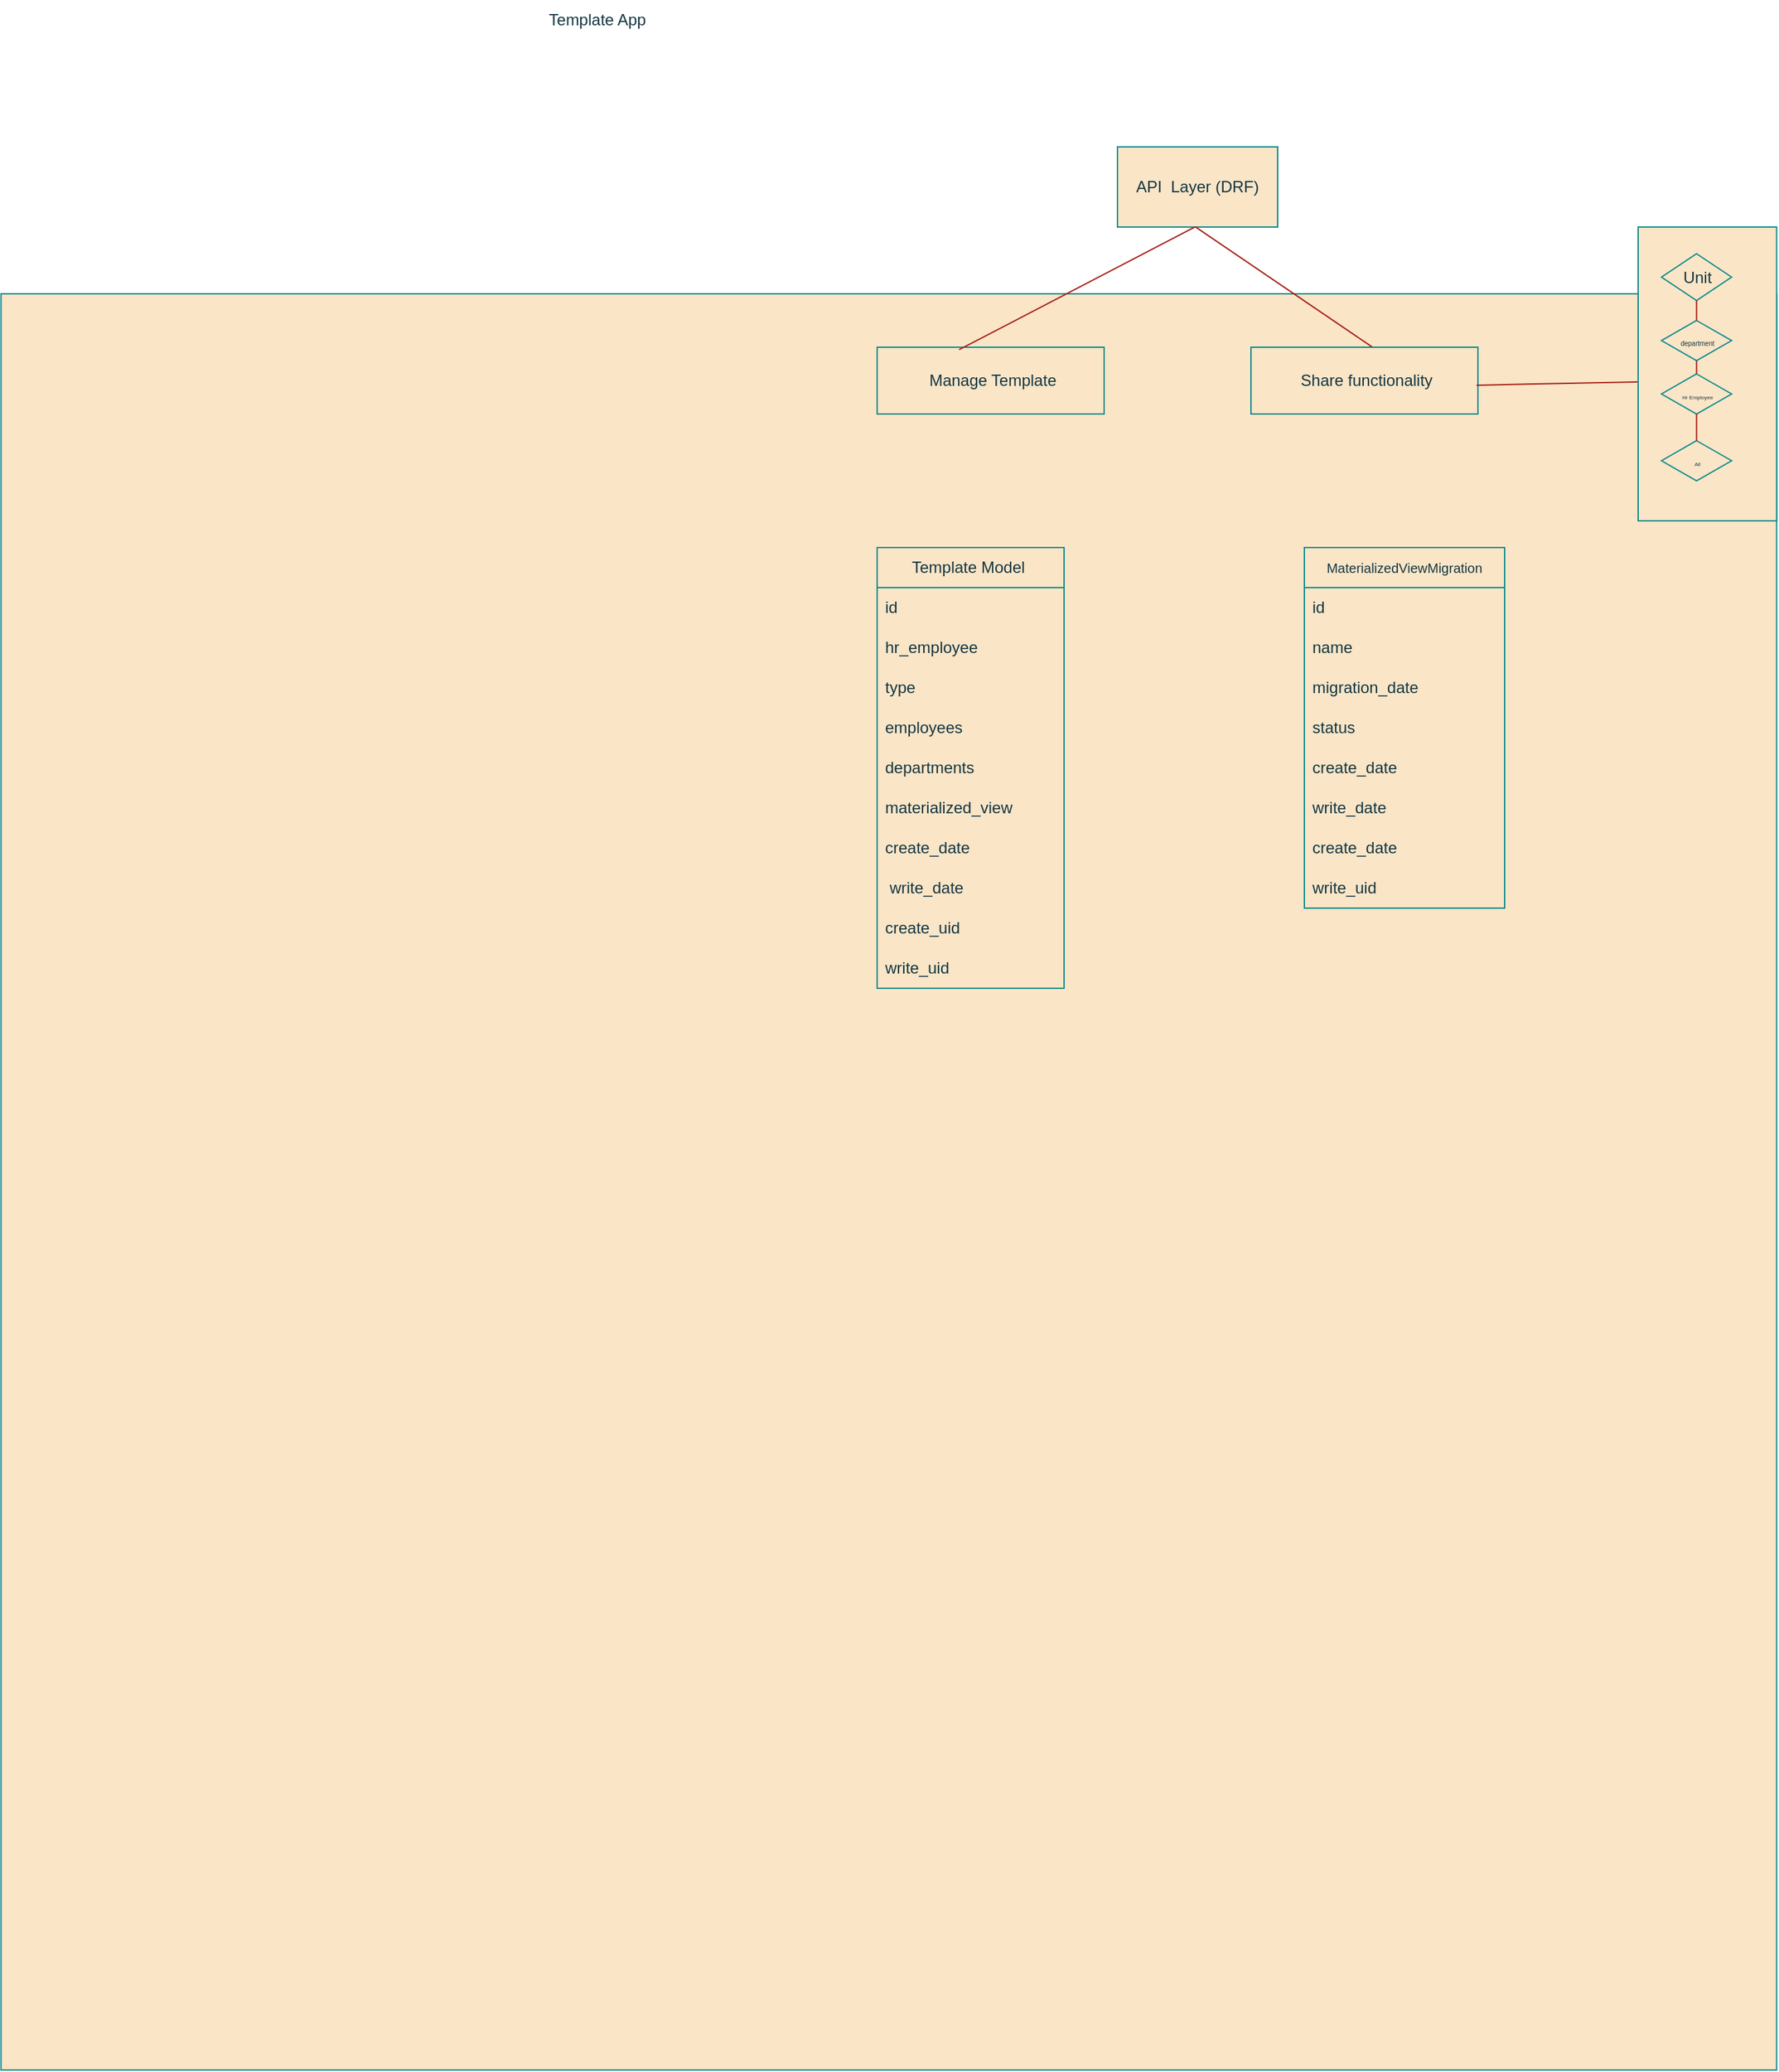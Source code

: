 <mxfile version="26.0.16">
  <diagram name="Page-1" id="007UeYPAoFnlW-ycTlNl">
    <mxGraphModel dx="1749" dy="536" grid="1" gridSize="10" guides="1" tooltips="1" connect="1" arrows="1" fold="1" page="1" pageScale="1" pageWidth="850" pageHeight="1100" math="0" shadow="0">
      <root>
        <mxCell id="0" />
        <mxCell id="1" parent="0" />
        <mxCell id="1X-0YN_z9w1jKtuvNjcq-1" value="" style="whiteSpace=wrap;html=1;aspect=fixed;labelPosition=center;verticalLabelPosition=top;align=center;verticalAlign=bottom;fontFamily=Helvetica;labelBackgroundColor=none;fillColor=#FAE5C7;strokeColor=#0F8B8D;fontColor=#143642;" vertex="1" parent="1">
          <mxGeometry x="-536.25" y="270" width="1330" height="1330" as="geometry" />
        </mxCell>
        <mxCell id="1X-0YN_z9w1jKtuvNjcq-2" value="Template App" style="text;html=1;align=center;verticalAlign=middle;resizable=0;points=[];autosize=1;strokeColor=none;fillColor=none;labelBackgroundColor=none;fontColor=#143642;" vertex="1" parent="1">
          <mxGeometry x="-140" y="50" width="100" height="30" as="geometry" />
        </mxCell>
        <mxCell id="1X-0YN_z9w1jKtuvNjcq-5" value="API&amp;nbsp; Layer (DRF)" style="rounded=0;whiteSpace=wrap;html=1;labelBackgroundColor=none;fillColor=#FAE5C7;strokeColor=#0F8B8D;fontColor=#143642;" vertex="1" parent="1">
          <mxGeometry x="300" y="160" width="120" height="60" as="geometry" />
        </mxCell>
        <mxCell id="1X-0YN_z9w1jKtuvNjcq-6" value="&lt;span data-teams=&quot;true&quot;&gt;&amp;nbsp;Manage Template&lt;/span&gt;" style="rounded=0;whiteSpace=wrap;html=1;labelBackgroundColor=none;fillColor=#FAE5C7;strokeColor=#0F8B8D;fontColor=#143642;" vertex="1" parent="1">
          <mxGeometry x="120" y="310" width="170" height="50" as="geometry" />
        </mxCell>
        <mxCell id="1X-0YN_z9w1jKtuvNjcq-8" value="&lt;span data-teams=&quot;true&quot;&gt;&amp;nbsp;Share functionality&lt;/span&gt;" style="rounded=0;whiteSpace=wrap;html=1;labelBackgroundColor=none;fillColor=#FAE5C7;strokeColor=#0F8B8D;fontColor=#143642;" vertex="1" parent="1">
          <mxGeometry x="400" y="310" width="170" height="50" as="geometry" />
        </mxCell>
        <mxCell id="1X-0YN_z9w1jKtuvNjcq-31" value="" style="endArrow=none;html=1;rounded=0;strokeColor=#A8201A;fontColor=#143642;fillColor=#FAE5C7;exitX=-0.005;exitY=0.527;exitDx=0;exitDy=0;exitPerimeter=0;entryX=0.994;entryY=0.569;entryDx=0;entryDy=0;entryPerimeter=0;" edge="1" parent="1" source="1X-0YN_z9w1jKtuvNjcq-13" target="1X-0YN_z9w1jKtuvNjcq-8">
          <mxGeometry width="50" height="50" relative="1" as="geometry">
            <mxPoint x="520" y="400" as="sourcePoint" />
            <mxPoint x="570" y="350" as="targetPoint" />
          </mxGeometry>
        </mxCell>
        <mxCell id="1X-0YN_z9w1jKtuvNjcq-33" value="" style="endArrow=none;html=1;rounded=0;strokeColor=#A8201A;fontColor=#143642;fillColor=#FAE5C7;exitX=0.483;exitY=1;exitDx=0;exitDy=0;exitPerimeter=0;entryX=0.361;entryY=0.037;entryDx=0;entryDy=0;entryPerimeter=0;" edge="1" parent="1" source="1X-0YN_z9w1jKtuvNjcq-5" target="1X-0YN_z9w1jKtuvNjcq-6">
          <mxGeometry width="50" height="50" relative="1" as="geometry">
            <mxPoint x="380" y="320" as="sourcePoint" />
            <mxPoint x="430" y="270" as="targetPoint" />
          </mxGeometry>
        </mxCell>
        <mxCell id="1X-0YN_z9w1jKtuvNjcq-34" value="" style="endArrow=none;html=1;rounded=0;strokeColor=#A8201A;fontColor=#143642;fillColor=#FAE5C7;exitX=0.484;exitY=0.995;exitDx=0;exitDy=0;exitPerimeter=0;entryX=0.533;entryY=-0.006;entryDx=0;entryDy=0;entryPerimeter=0;" edge="1" parent="1" source="1X-0YN_z9w1jKtuvNjcq-5" target="1X-0YN_z9w1jKtuvNjcq-8">
          <mxGeometry width="50" height="50" relative="1" as="geometry">
            <mxPoint x="365" y="232" as="sourcePoint" />
            <mxPoint x="191" y="322" as="targetPoint" />
          </mxGeometry>
        </mxCell>
        <mxCell id="1X-0YN_z9w1jKtuvNjcq-35" value="" style="group" vertex="1" connectable="0" parent="1">
          <mxGeometry x="690" y="220" width="103.75" height="220" as="geometry" />
        </mxCell>
        <mxCell id="1X-0YN_z9w1jKtuvNjcq-13" value="" style="rounded=0;whiteSpace=wrap;html=1;labelBackgroundColor=none;fillColor=#FAE5C7;strokeColor=#0F8B8D;fontColor=#143642;" vertex="1" parent="1X-0YN_z9w1jKtuvNjcq-35">
          <mxGeometry width="103.75" height="220" as="geometry" />
        </mxCell>
        <mxCell id="1X-0YN_z9w1jKtuvNjcq-12" value="&lt;span data-teams=&quot;true&quot;&gt;Unit&lt;/span&gt;" style="rhombus;whiteSpace=wrap;html=1;labelBackgroundColor=none;fillColor=#FAE5C7;strokeColor=#0F8B8D;fontColor=#143642;" vertex="1" parent="1X-0YN_z9w1jKtuvNjcq-35">
          <mxGeometry x="17.5" y="20" width="52.5" height="35" as="geometry" />
        </mxCell>
        <mxCell id="1X-0YN_z9w1jKtuvNjcq-14" value="&lt;span style=&quot;font-size: 5px;&quot;&gt;department&lt;/span&gt;" style="rhombus;whiteSpace=wrap;html=1;labelBackgroundColor=none;fillColor=#FAE5C7;strokeColor=#0F8B8D;fontColor=#143642;" vertex="1" parent="1X-0YN_z9w1jKtuvNjcq-35">
          <mxGeometry x="17.5" y="70" width="52.5" height="30" as="geometry" />
        </mxCell>
        <mxCell id="1X-0YN_z9w1jKtuvNjcq-15" value="&lt;font style=&quot;font-size: 4px;&quot;&gt;Hr Employee&lt;/font&gt;" style="rhombus;whiteSpace=wrap;html=1;labelBackgroundColor=none;fillColor=#FAE5C7;strokeColor=#0F8B8D;fontColor=#143642;" vertex="1" parent="1X-0YN_z9w1jKtuvNjcq-35">
          <mxGeometry x="17.5" y="110" width="52.5" height="30" as="geometry" />
        </mxCell>
        <mxCell id="1X-0YN_z9w1jKtuvNjcq-16" value="&lt;font style=&quot;font-size: 4px;&quot;&gt;All&lt;/font&gt;" style="rhombus;whiteSpace=wrap;html=1;labelBackgroundColor=none;fillColor=#FAE5C7;strokeColor=#0F8B8D;fontColor=#143642;" vertex="1" parent="1X-0YN_z9w1jKtuvNjcq-35">
          <mxGeometry x="17.5" y="160" width="52.5" height="30" as="geometry" />
        </mxCell>
        <mxCell id="1X-0YN_z9w1jKtuvNjcq-18" value="" style="endArrow=none;html=1;rounded=0;exitX=0.5;exitY=1;exitDx=0;exitDy=0;entryX=0.5;entryY=0;entryDx=0;entryDy=0;labelBackgroundColor=none;fontColor=default;strokeColor=#A8201A;" edge="1" parent="1X-0YN_z9w1jKtuvNjcq-35" source="1X-0YN_z9w1jKtuvNjcq-12" target="1X-0YN_z9w1jKtuvNjcq-14">
          <mxGeometry width="50" height="50" relative="1" as="geometry">
            <mxPoint x="60" y="70" as="sourcePoint" />
            <mxPoint x="110" y="20" as="targetPoint" />
          </mxGeometry>
        </mxCell>
        <mxCell id="1X-0YN_z9w1jKtuvNjcq-25" value="" style="endArrow=none;html=1;rounded=0;exitX=0.5;exitY=1;exitDx=0;exitDy=0;entryX=0.5;entryY=0;entryDx=0;entryDy=0;labelBackgroundColor=none;fontColor=default;strokeColor=#A8201A;" edge="1" parent="1X-0YN_z9w1jKtuvNjcq-35" source="1X-0YN_z9w1jKtuvNjcq-14" target="1X-0YN_z9w1jKtuvNjcq-15">
          <mxGeometry width="50" height="50" relative="1" as="geometry">
            <mxPoint x="-10" y="120" as="sourcePoint" />
            <mxPoint x="40" y="70" as="targetPoint" />
          </mxGeometry>
        </mxCell>
        <mxCell id="1X-0YN_z9w1jKtuvNjcq-22" value="" style="endArrow=none;html=1;rounded=0;exitX=0.5;exitY=1;exitDx=0;exitDy=0;entryX=0.5;entryY=0;entryDx=0;entryDy=0;labelBackgroundColor=none;fontColor=default;strokeColor=#A8201A;" edge="1" parent="1X-0YN_z9w1jKtuvNjcq-35" source="1X-0YN_z9w1jKtuvNjcq-15" target="1X-0YN_z9w1jKtuvNjcq-16">
          <mxGeometry width="50" height="50" relative="1" as="geometry">
            <mxPoint x="60" y="200" as="sourcePoint" />
            <mxPoint x="110" y="150" as="targetPoint" />
          </mxGeometry>
        </mxCell>
        <mxCell id="1X-0YN_z9w1jKtuvNjcq-36" value="Template Model&amp;nbsp;" style="swimlane;fontStyle=0;childLayout=stackLayout;horizontal=1;startSize=30;horizontalStack=0;resizeParent=1;resizeParentMax=0;resizeLast=0;collapsible=1;marginBottom=0;whiteSpace=wrap;html=1;strokeColor=#0F8B8D;fontColor=#143642;fillColor=#FAE5C7;" vertex="1" parent="1">
          <mxGeometry x="120" y="460" width="140" height="330" as="geometry" />
        </mxCell>
        <mxCell id="1X-0YN_z9w1jKtuvNjcq-37" value="id" style="text;strokeColor=none;fillColor=none;align=left;verticalAlign=middle;spacingLeft=4;spacingRight=4;overflow=hidden;points=[[0,0.5],[1,0.5]];portConstraint=eastwest;rotatable=0;whiteSpace=wrap;html=1;fontColor=#143642;" vertex="1" parent="1X-0YN_z9w1jKtuvNjcq-36">
          <mxGeometry y="30" width="140" height="30" as="geometry" />
        </mxCell>
        <mxCell id="1X-0YN_z9w1jKtuvNjcq-38" value="hr_employee" style="text;strokeColor=none;fillColor=none;align=left;verticalAlign=middle;spacingLeft=4;spacingRight=4;overflow=hidden;points=[[0,0.5],[1,0.5]];portConstraint=eastwest;rotatable=0;whiteSpace=wrap;html=1;fontColor=#143642;" vertex="1" parent="1X-0YN_z9w1jKtuvNjcq-36">
          <mxGeometry y="60" width="140" height="30" as="geometry" />
        </mxCell>
        <mxCell id="1X-0YN_z9w1jKtuvNjcq-39" value="type" style="text;strokeColor=none;fillColor=none;align=left;verticalAlign=middle;spacingLeft=4;spacingRight=4;overflow=hidden;points=[[0,0.5],[1,0.5]];portConstraint=eastwest;rotatable=0;whiteSpace=wrap;html=1;fontColor=#143642;" vertex="1" parent="1X-0YN_z9w1jKtuvNjcq-36">
          <mxGeometry y="90" width="140" height="30" as="geometry" />
        </mxCell>
        <mxCell id="1X-0YN_z9w1jKtuvNjcq-40" value="employees" style="text;strokeColor=none;fillColor=none;align=left;verticalAlign=middle;spacingLeft=4;spacingRight=4;overflow=hidden;points=[[0,0.5],[1,0.5]];portConstraint=eastwest;rotatable=0;whiteSpace=wrap;html=1;fontColor=#143642;" vertex="1" parent="1X-0YN_z9w1jKtuvNjcq-36">
          <mxGeometry y="120" width="140" height="30" as="geometry" />
        </mxCell>
        <mxCell id="1X-0YN_z9w1jKtuvNjcq-41" value="departments" style="text;strokeColor=none;fillColor=none;align=left;verticalAlign=middle;spacingLeft=4;spacingRight=4;overflow=hidden;points=[[0,0.5],[1,0.5]];portConstraint=eastwest;rotatable=0;whiteSpace=wrap;html=1;fontColor=#143642;" vertex="1" parent="1X-0YN_z9w1jKtuvNjcq-36">
          <mxGeometry y="150" width="140" height="30" as="geometry" />
        </mxCell>
        <mxCell id="1X-0YN_z9w1jKtuvNjcq-42" value="materialized_view&amp;nbsp;" style="text;strokeColor=none;fillColor=none;align=left;verticalAlign=middle;spacingLeft=4;spacingRight=4;overflow=hidden;points=[[0,0.5],[1,0.5]];portConstraint=eastwest;rotatable=0;whiteSpace=wrap;html=1;fontColor=#143642;" vertex="1" parent="1X-0YN_z9w1jKtuvNjcq-36">
          <mxGeometry y="180" width="140" height="30" as="geometry" />
        </mxCell>
        <mxCell id="1X-0YN_z9w1jKtuvNjcq-43" value="create_date&amp;nbsp;&amp;nbsp;" style="text;strokeColor=none;fillColor=none;align=left;verticalAlign=middle;spacingLeft=4;spacingRight=4;overflow=hidden;points=[[0,0.5],[1,0.5]];portConstraint=eastwest;rotatable=0;whiteSpace=wrap;html=1;fontColor=#143642;" vertex="1" parent="1X-0YN_z9w1jKtuvNjcq-36">
          <mxGeometry y="210" width="140" height="30" as="geometry" />
        </mxCell>
        <mxCell id="1X-0YN_z9w1jKtuvNjcq-44" value="&amp;nbsp;write_date&amp;nbsp;&amp;nbsp;" style="text;strokeColor=none;fillColor=none;align=left;verticalAlign=middle;spacingLeft=4;spacingRight=4;overflow=hidden;points=[[0,0.5],[1,0.5]];portConstraint=eastwest;rotatable=0;whiteSpace=wrap;html=1;fontColor=#143642;" vertex="1" parent="1X-0YN_z9w1jKtuvNjcq-36">
          <mxGeometry y="240" width="140" height="30" as="geometry" />
        </mxCell>
        <mxCell id="1X-0YN_z9w1jKtuvNjcq-45" value="create_uid" style="text;strokeColor=none;fillColor=none;align=left;verticalAlign=middle;spacingLeft=4;spacingRight=4;overflow=hidden;points=[[0,0.5],[1,0.5]];portConstraint=eastwest;rotatable=0;whiteSpace=wrap;html=1;fontColor=#143642;" vertex="1" parent="1X-0YN_z9w1jKtuvNjcq-36">
          <mxGeometry y="270" width="140" height="30" as="geometry" />
        </mxCell>
        <mxCell id="1X-0YN_z9w1jKtuvNjcq-46" value="write_uid" style="text;strokeColor=none;fillColor=none;align=left;verticalAlign=middle;spacingLeft=4;spacingRight=4;overflow=hidden;points=[[0,0.5],[1,0.5]];portConstraint=eastwest;rotatable=0;whiteSpace=wrap;html=1;fontColor=#143642;" vertex="1" parent="1X-0YN_z9w1jKtuvNjcq-36">
          <mxGeometry y="300" width="140" height="30" as="geometry" />
        </mxCell>
        <mxCell id="1X-0YN_z9w1jKtuvNjcq-51" value="&lt;font style=&quot;font-size: 10px;&quot;&gt;MaterializedViewMigration&lt;/font&gt;" style="swimlane;fontStyle=0;childLayout=stackLayout;horizontal=1;startSize=30;horizontalStack=0;resizeParent=1;resizeParentMax=0;resizeLast=0;collapsible=1;marginBottom=0;whiteSpace=wrap;html=1;strokeColor=#0F8B8D;fontColor=#143642;fillColor=#FAE5C7;" vertex="1" parent="1">
          <mxGeometry x="440" y="460" width="150" height="270" as="geometry" />
        </mxCell>
        <mxCell id="1X-0YN_z9w1jKtuvNjcq-52" value="id" style="text;strokeColor=none;fillColor=none;align=left;verticalAlign=middle;spacingLeft=4;spacingRight=4;overflow=hidden;points=[[0,0.5],[1,0.5]];portConstraint=eastwest;rotatable=0;whiteSpace=wrap;html=1;fontColor=#143642;" vertex="1" parent="1X-0YN_z9w1jKtuvNjcq-51">
          <mxGeometry y="30" width="150" height="30" as="geometry" />
        </mxCell>
        <mxCell id="1X-0YN_z9w1jKtuvNjcq-53" value="name" style="text;strokeColor=none;fillColor=none;align=left;verticalAlign=middle;spacingLeft=4;spacingRight=4;overflow=hidden;points=[[0,0.5],[1,0.5]];portConstraint=eastwest;rotatable=0;whiteSpace=wrap;html=1;fontColor=#143642;" vertex="1" parent="1X-0YN_z9w1jKtuvNjcq-51">
          <mxGeometry y="60" width="150" height="30" as="geometry" />
        </mxCell>
        <mxCell id="1X-0YN_z9w1jKtuvNjcq-54" value="migration_date&amp;nbsp;&amp;nbsp;" style="text;strokeColor=none;fillColor=none;align=left;verticalAlign=middle;spacingLeft=4;spacingRight=4;overflow=hidden;points=[[0,0.5],[1,0.5]];portConstraint=eastwest;rotatable=0;whiteSpace=wrap;html=1;fontColor=#143642;" vertex="1" parent="1X-0YN_z9w1jKtuvNjcq-51">
          <mxGeometry y="90" width="150" height="30" as="geometry" />
        </mxCell>
        <mxCell id="1X-0YN_z9w1jKtuvNjcq-55" value="status" style="text;strokeColor=none;fillColor=none;align=left;verticalAlign=middle;spacingLeft=4;spacingRight=4;overflow=hidden;points=[[0,0.5],[1,0.5]];portConstraint=eastwest;rotatable=0;whiteSpace=wrap;html=1;fontColor=#143642;" vertex="1" parent="1X-0YN_z9w1jKtuvNjcq-51">
          <mxGeometry y="120" width="150" height="30" as="geometry" />
        </mxCell>
        <mxCell id="1X-0YN_z9w1jKtuvNjcq-56" value="create_date" style="text;strokeColor=none;fillColor=none;align=left;verticalAlign=middle;spacingLeft=4;spacingRight=4;overflow=hidden;points=[[0,0.5],[1,0.5]];portConstraint=eastwest;rotatable=0;whiteSpace=wrap;html=1;fontColor=#143642;" vertex="1" parent="1X-0YN_z9w1jKtuvNjcq-51">
          <mxGeometry y="150" width="150" height="30" as="geometry" />
        </mxCell>
        <mxCell id="1X-0YN_z9w1jKtuvNjcq-57" value="write_date&amp;nbsp; &amp;nbsp; &amp;nbsp;" style="text;strokeColor=none;fillColor=none;align=left;verticalAlign=middle;spacingLeft=4;spacingRight=4;overflow=hidden;points=[[0,0.5],[1,0.5]];portConstraint=eastwest;rotatable=0;whiteSpace=wrap;html=1;fontColor=#143642;" vertex="1" parent="1X-0YN_z9w1jKtuvNjcq-51">
          <mxGeometry y="180" width="150" height="30" as="geometry" />
        </mxCell>
        <mxCell id="1X-0YN_z9w1jKtuvNjcq-58" value="create_date&amp;nbsp;&amp;nbsp;" style="text;strokeColor=none;fillColor=none;align=left;verticalAlign=middle;spacingLeft=4;spacingRight=4;overflow=hidden;points=[[0,0.5],[1,0.5]];portConstraint=eastwest;rotatable=0;whiteSpace=wrap;html=1;fontColor=#143642;" vertex="1" parent="1X-0YN_z9w1jKtuvNjcq-51">
          <mxGeometry y="210" width="150" height="30" as="geometry" />
        </mxCell>
        <mxCell id="1X-0YN_z9w1jKtuvNjcq-62" value="write_uid&amp;nbsp;" style="text;strokeColor=none;fillColor=none;align=left;verticalAlign=middle;spacingLeft=4;spacingRight=4;overflow=hidden;points=[[0,0.5],[1,0.5]];portConstraint=eastwest;rotatable=0;whiteSpace=wrap;html=1;fontColor=#143642;" vertex="1" parent="1X-0YN_z9w1jKtuvNjcq-51">
          <mxGeometry y="240" width="150" height="30" as="geometry" />
        </mxCell>
      </root>
    </mxGraphModel>
  </diagram>
</mxfile>
